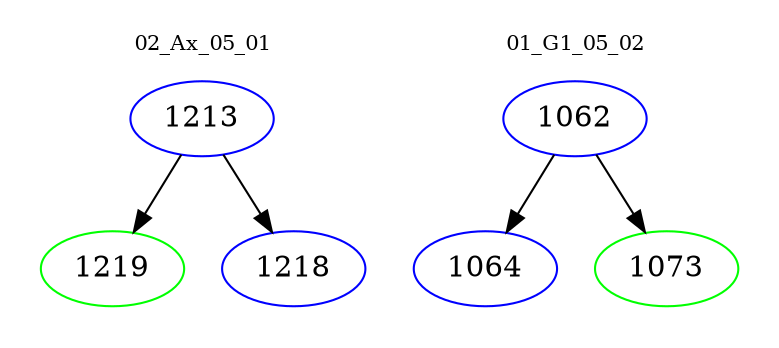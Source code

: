 digraph{
subgraph cluster_0 {
color = white
label = "02_Ax_05_01";
fontsize=10;
T0_1213 [label="1213", color="blue"]
T0_1213 -> T0_1219 [color="black"]
T0_1219 [label="1219", color="green"]
T0_1213 -> T0_1218 [color="black"]
T0_1218 [label="1218", color="blue"]
}
subgraph cluster_1 {
color = white
label = "01_G1_05_02";
fontsize=10;
T1_1062 [label="1062", color="blue"]
T1_1062 -> T1_1064 [color="black"]
T1_1064 [label="1064", color="blue"]
T1_1062 -> T1_1073 [color="black"]
T1_1073 [label="1073", color="green"]
}
}
